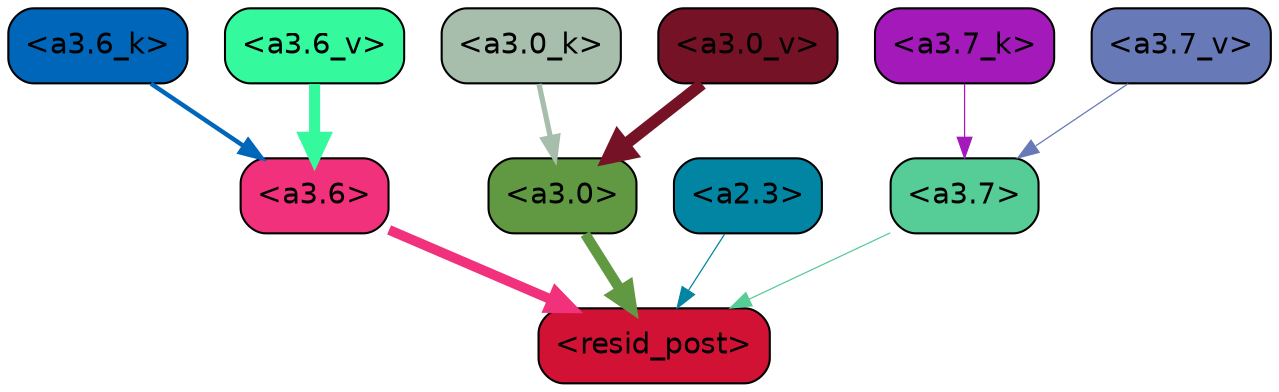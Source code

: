 strict digraph "" {
	graph [bgcolor=transparent,
		layout=dot,
		overlap=false,
		splines=true
	];
	"<a3.7>"	[color=black,
		fillcolor="#56cc97",
		fontname=Helvetica,
		shape=box,
		style="filled, rounded"];
	"<resid_post>"	[color=black,
		fillcolor="#d11235",
		fontname=Helvetica,
		shape=box,
		style="filled, rounded"];
	"<a3.7>" -> "<resid_post>"	[color="#56cc97",
		penwidth=0.6];
	"<a3.6>"	[color=black,
		fillcolor="#f1317b",
		fontname=Helvetica,
		shape=box,
		style="filled, rounded"];
	"<a3.6>" -> "<resid_post>"	[color="#f1317b",
		penwidth=4.749041676521301];
	"<a3.0>"	[color=black,
		fillcolor="#619842",
		fontname=Helvetica,
		shape=box,
		style="filled, rounded"];
	"<a3.0>" -> "<resid_post>"	[color="#619842",
		penwidth=5.004215121269226];
	"<a2.3>"	[color=black,
		fillcolor="#0285a2",
		fontname=Helvetica,
		shape=box,
		style="filled, rounded"];
	"<a2.3>" -> "<resid_post>"	[color="#0285a2",
		penwidth=0.6];
	"<a3.7_k>"	[color=black,
		fillcolor="#a419ba",
		fontname=Helvetica,
		shape=box,
		style="filled, rounded"];
	"<a3.7_k>" -> "<a3.7>"	[color="#a419ba",
		penwidth=0.6];
	"<a3.6_k>"	[color=black,
		fillcolor="#0066b9",
		fontname=Helvetica,
		shape=box,
		style="filled, rounded"];
	"<a3.6_k>" -> "<a3.6>"	[color="#0066b9",
		penwidth=2.13908451795578];
	"<a3.0_k>"	[color=black,
		fillcolor="#a7bead",
		fontname=Helvetica,
		shape=box,
		style="filled, rounded"];
	"<a3.0_k>" -> "<a3.0>"	[color="#a7bead",
		penwidth=2.520303964614868];
	"<a3.7_v>"	[color=black,
		fillcolor="#6779b7",
		fontname=Helvetica,
		shape=box,
		style="filled, rounded"];
	"<a3.7_v>" -> "<a3.7>"	[color="#6779b7",
		penwidth=0.6];
	"<a3.6_v>"	[color=black,
		fillcolor="#35f99d",
		fontname=Helvetica,
		shape=box,
		style="filled, rounded"];
	"<a3.6_v>" -> "<a3.6>"	[color="#35f99d",
		penwidth=5.297133803367615];
	"<a3.0_v>"	[color=black,
		fillcolor="#751225",
		fontname=Helvetica,
		shape=box,
		style="filled, rounded"];
	"<a3.0_v>" -> "<a3.0>"	[color="#751225",
		penwidth=5.680712580680847];
}
